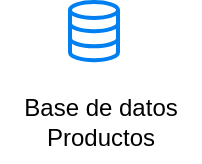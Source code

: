 <mxfile>
    <diagram id="Rbmp5YCzbg_wOnWKy7Bx" name="Page-1">
        <mxGraphModel dx="1329" dy="890" grid="1" gridSize="10" guides="1" tooltips="1" connect="1" arrows="1" fold="1" page="1" pageScale="1" pageWidth="1169" pageHeight="827" background="none" math="0" shadow="0">
            <root>
                <mxCell id="0"/>
                <mxCell id="1" parent="0"/>
                <mxCell id="2" value="" style="html=1;verticalLabelPosition=bottom;align=center;labelBackgroundColor=#ffffff;verticalAlign=top;strokeWidth=2;strokeColor=#0080F0;shadow=0;dashed=0;shape=mxgraph.ios7.icons.data;" parent="1" vertex="1">
                    <mxGeometry x="45" y="550" width="24" height="29.1" as="geometry"/>
                </mxCell>
                <mxCell id="3" value="Base de datos&lt;br&gt;Productos" style="text;html=1;align=center;verticalAlign=middle;resizable=0;points=[];autosize=1;strokeColor=none;fillColor=none;" parent="1" vertex="1">
                    <mxGeometry x="10" y="590" width="100" height="40" as="geometry"/>
                </mxCell>
            </root>
        </mxGraphModel>
    </diagram>
</mxfile>
